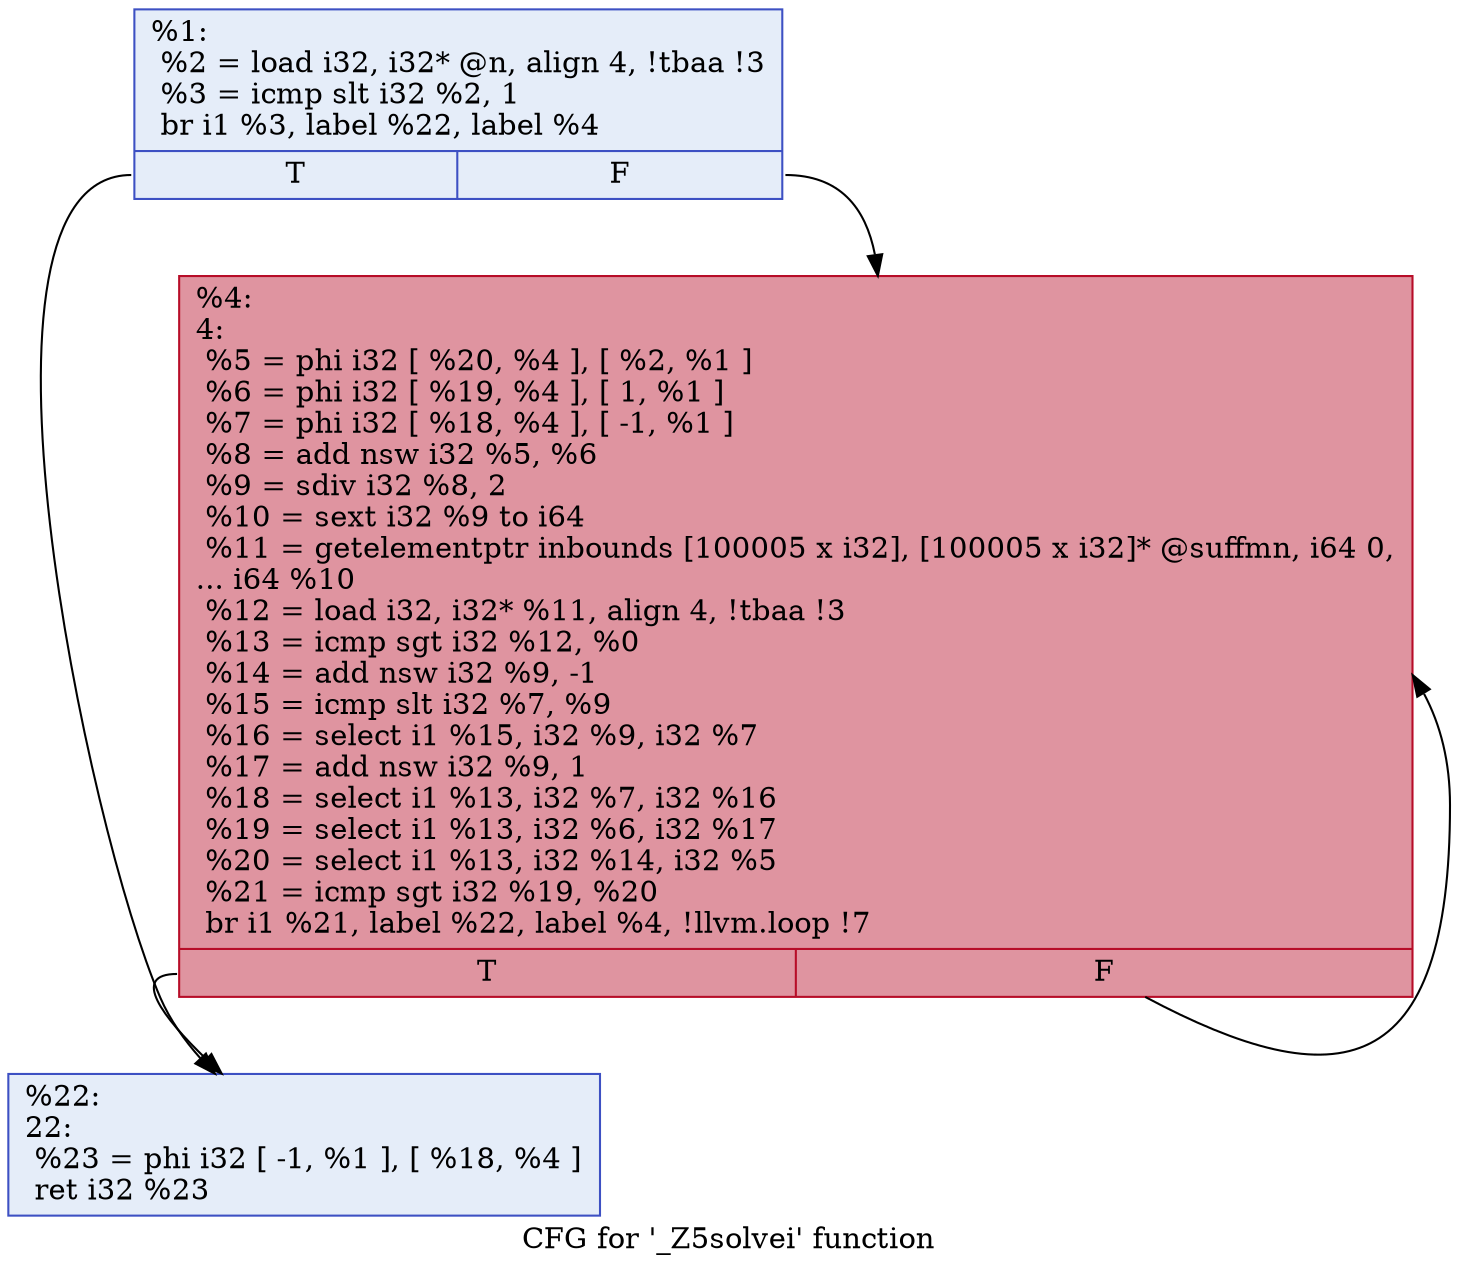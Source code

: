 digraph "CFG for '_Z5solvei' function" {
	label="CFG for '_Z5solvei' function";

	Node0x557e35774fa0 [shape=record,color="#3d50c3ff", style=filled, fillcolor="#c5d6f270",label="{%1:\l  %2 = load i32, i32* @n, align 4, !tbaa !3\l  %3 = icmp slt i32 %2, 1\l  br i1 %3, label %22, label %4\l|{<s0>T|<s1>F}}"];
	Node0x557e35774fa0:s0 -> Node0x557e35775c60;
	Node0x557e35774fa0:s1 -> Node0x557e35775cf0;
	Node0x557e35775cf0 [shape=record,color="#b70d28ff", style=filled, fillcolor="#b70d2870",label="{%4:\l4:                                                \l  %5 = phi i32 [ %20, %4 ], [ %2, %1 ]\l  %6 = phi i32 [ %19, %4 ], [ 1, %1 ]\l  %7 = phi i32 [ %18, %4 ], [ -1, %1 ]\l  %8 = add nsw i32 %5, %6\l  %9 = sdiv i32 %8, 2\l  %10 = sext i32 %9 to i64\l  %11 = getelementptr inbounds [100005 x i32], [100005 x i32]* @suffmn, i64 0,\l... i64 %10\l  %12 = load i32, i32* %11, align 4, !tbaa !3\l  %13 = icmp sgt i32 %12, %0\l  %14 = add nsw i32 %9, -1\l  %15 = icmp slt i32 %7, %9\l  %16 = select i1 %15, i32 %9, i32 %7\l  %17 = add nsw i32 %9, 1\l  %18 = select i1 %13, i32 %7, i32 %16\l  %19 = select i1 %13, i32 %6, i32 %17\l  %20 = select i1 %13, i32 %14, i32 %5\l  %21 = icmp sgt i32 %19, %20\l  br i1 %21, label %22, label %4, !llvm.loop !7\l|{<s0>T|<s1>F}}"];
	Node0x557e35775cf0:s0 -> Node0x557e35775c60;
	Node0x557e35775cf0:s1 -> Node0x557e35775cf0;
	Node0x557e35775c60 [shape=record,color="#3d50c3ff", style=filled, fillcolor="#c5d6f270",label="{%22:\l22:                                               \l  %23 = phi i32 [ -1, %1 ], [ %18, %4 ]\l  ret i32 %23\l}"];
}
